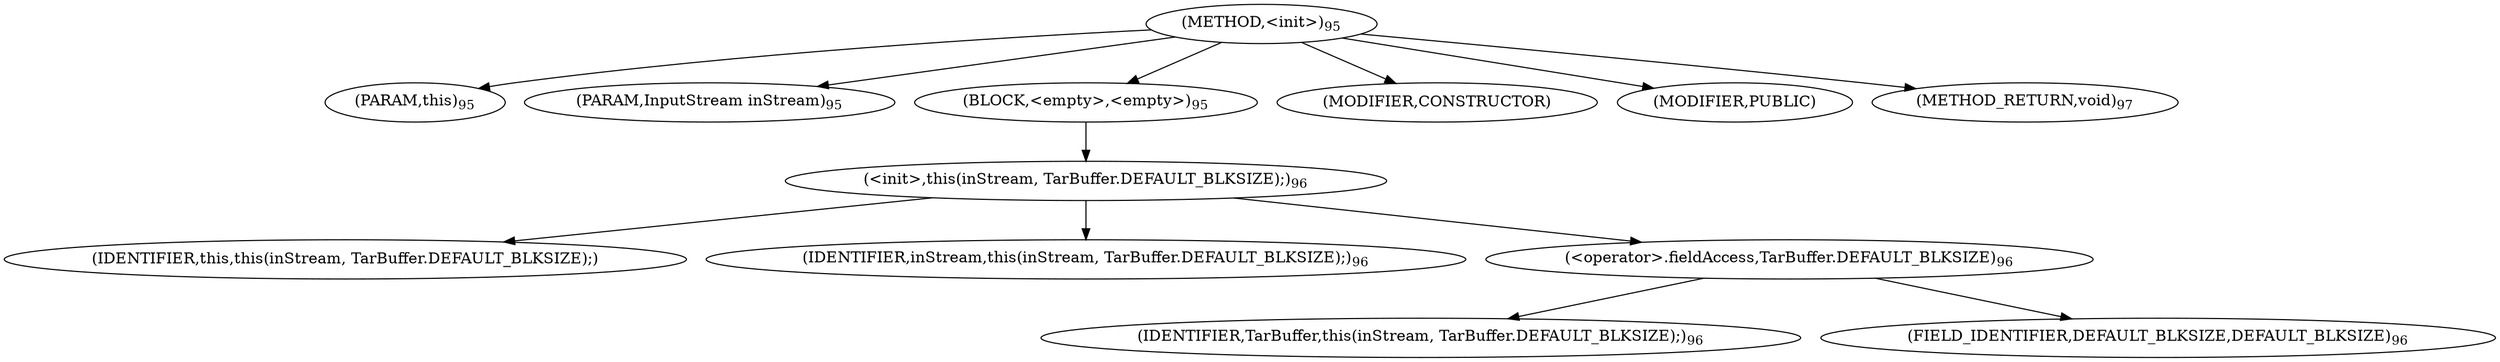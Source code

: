 digraph "&lt;init&gt;" {  
"190" [label = <(METHOD,&lt;init&gt;)<SUB>95</SUB>> ]
"4" [label = <(PARAM,this)<SUB>95</SUB>> ]
"191" [label = <(PARAM,InputStream inStream)<SUB>95</SUB>> ]
"192" [label = <(BLOCK,&lt;empty&gt;,&lt;empty&gt;)<SUB>95</SUB>> ]
"193" [label = <(&lt;init&gt;,this(inStream, TarBuffer.DEFAULT_BLKSIZE);)<SUB>96</SUB>> ]
"3" [label = <(IDENTIFIER,this,this(inStream, TarBuffer.DEFAULT_BLKSIZE);)> ]
"194" [label = <(IDENTIFIER,inStream,this(inStream, TarBuffer.DEFAULT_BLKSIZE);)<SUB>96</SUB>> ]
"195" [label = <(&lt;operator&gt;.fieldAccess,TarBuffer.DEFAULT_BLKSIZE)<SUB>96</SUB>> ]
"196" [label = <(IDENTIFIER,TarBuffer,this(inStream, TarBuffer.DEFAULT_BLKSIZE);)<SUB>96</SUB>> ]
"197" [label = <(FIELD_IDENTIFIER,DEFAULT_BLKSIZE,DEFAULT_BLKSIZE)<SUB>96</SUB>> ]
"198" [label = <(MODIFIER,CONSTRUCTOR)> ]
"199" [label = <(MODIFIER,PUBLIC)> ]
"200" [label = <(METHOD_RETURN,void)<SUB>97</SUB>> ]
  "190" -> "4" 
  "190" -> "191" 
  "190" -> "192" 
  "190" -> "198" 
  "190" -> "199" 
  "190" -> "200" 
  "192" -> "193" 
  "193" -> "3" 
  "193" -> "194" 
  "193" -> "195" 
  "195" -> "196" 
  "195" -> "197" 
}
